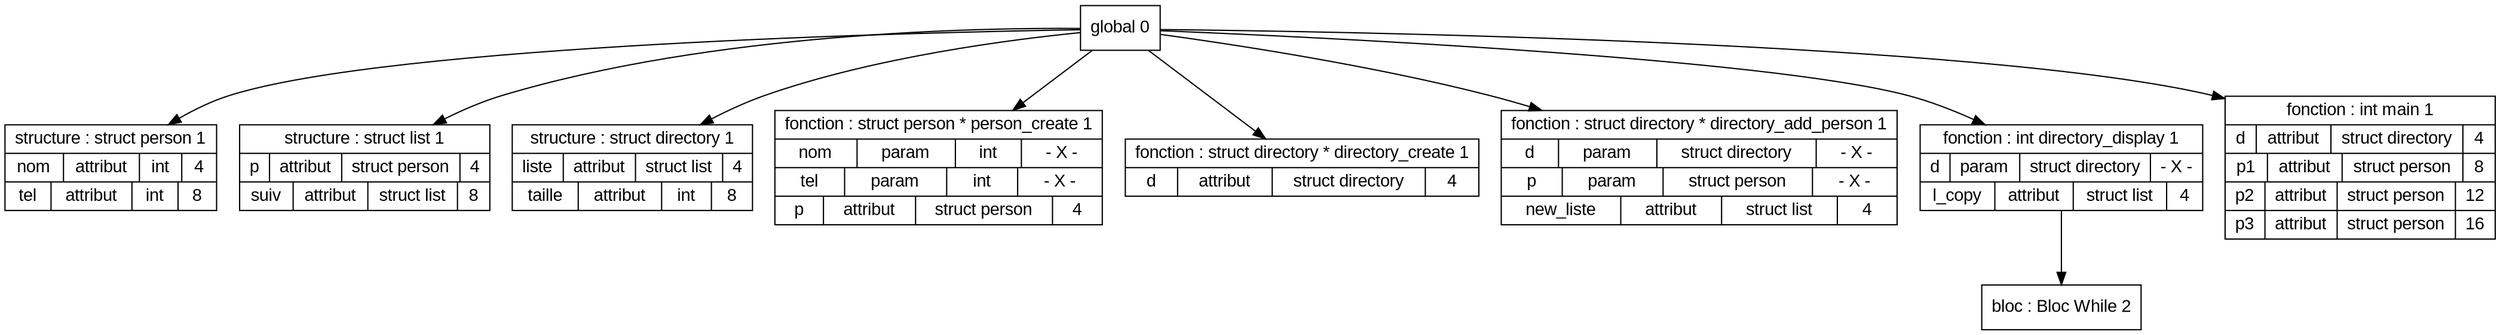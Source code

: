 digraph "tds"{

	node [fontname="Arial"];

	N1 [shape=record label="{ structure : struct person 1
	| { nom | attribut | int | 4 }
	| { tel | attribut | int | 8 }
	}"];

	N2 [shape=record label="{ structure : struct list 1
	| { p | attribut | struct person | 4 }
	| { suiv | attribut | struct list | 8 }
	}"];

	N3 [shape=record label="{ structure : struct directory 1
	| { liste | attribut | struct list | 4 }
	| { taille | attribut | int | 8 }
	}"];

	N4 [shape=record label="{ fonction : struct person * person_create 1
	| { nom | param | int | - X - }
	| { tel | param | int | - X - }
	| { p | attribut | struct person | 4 }
	}"];

	N5 [shape=record label="{ fonction : struct directory * directory_create 1
	| { d | attribut | struct directory | 4 }
	}"];

	N6 [shape=record label="{ fonction : struct directory * directory_add_person 1
	| { d | param | struct directory | - X - }
	| { p | param | struct person | - X - }
	| { new_liste | attribut | struct list | 4 }
	}"];

	N8 [shape=record label="{ bloc : Bloc While  2
	}"];

	N7 [shape=record label="{ fonction : int directory_display 1
	| { d | param | struct directory | - X - }
	| { l_copy | attribut | struct list | 4 }
	}"];

	N9 [shape=record label="{ fonction : int main 1
	| { d | attribut | struct directory | 4 }
	| { p1 | attribut | struct person | 8 }
	| { p2 | attribut | struct person | 12 }
	| { p3 | attribut | struct person | 16 }
	}"];

	N0 [shape=record label="{ global 0
	}"];


	N0 -> N1; 
	N0 -> N2; 
	N0 -> N3; 
	N0 -> N4; 
	N0 -> N5; 
	N0 -> N6; 
	N0 -> N7; 
	N7 -> N8; 
	N0 -> N9; 
}
